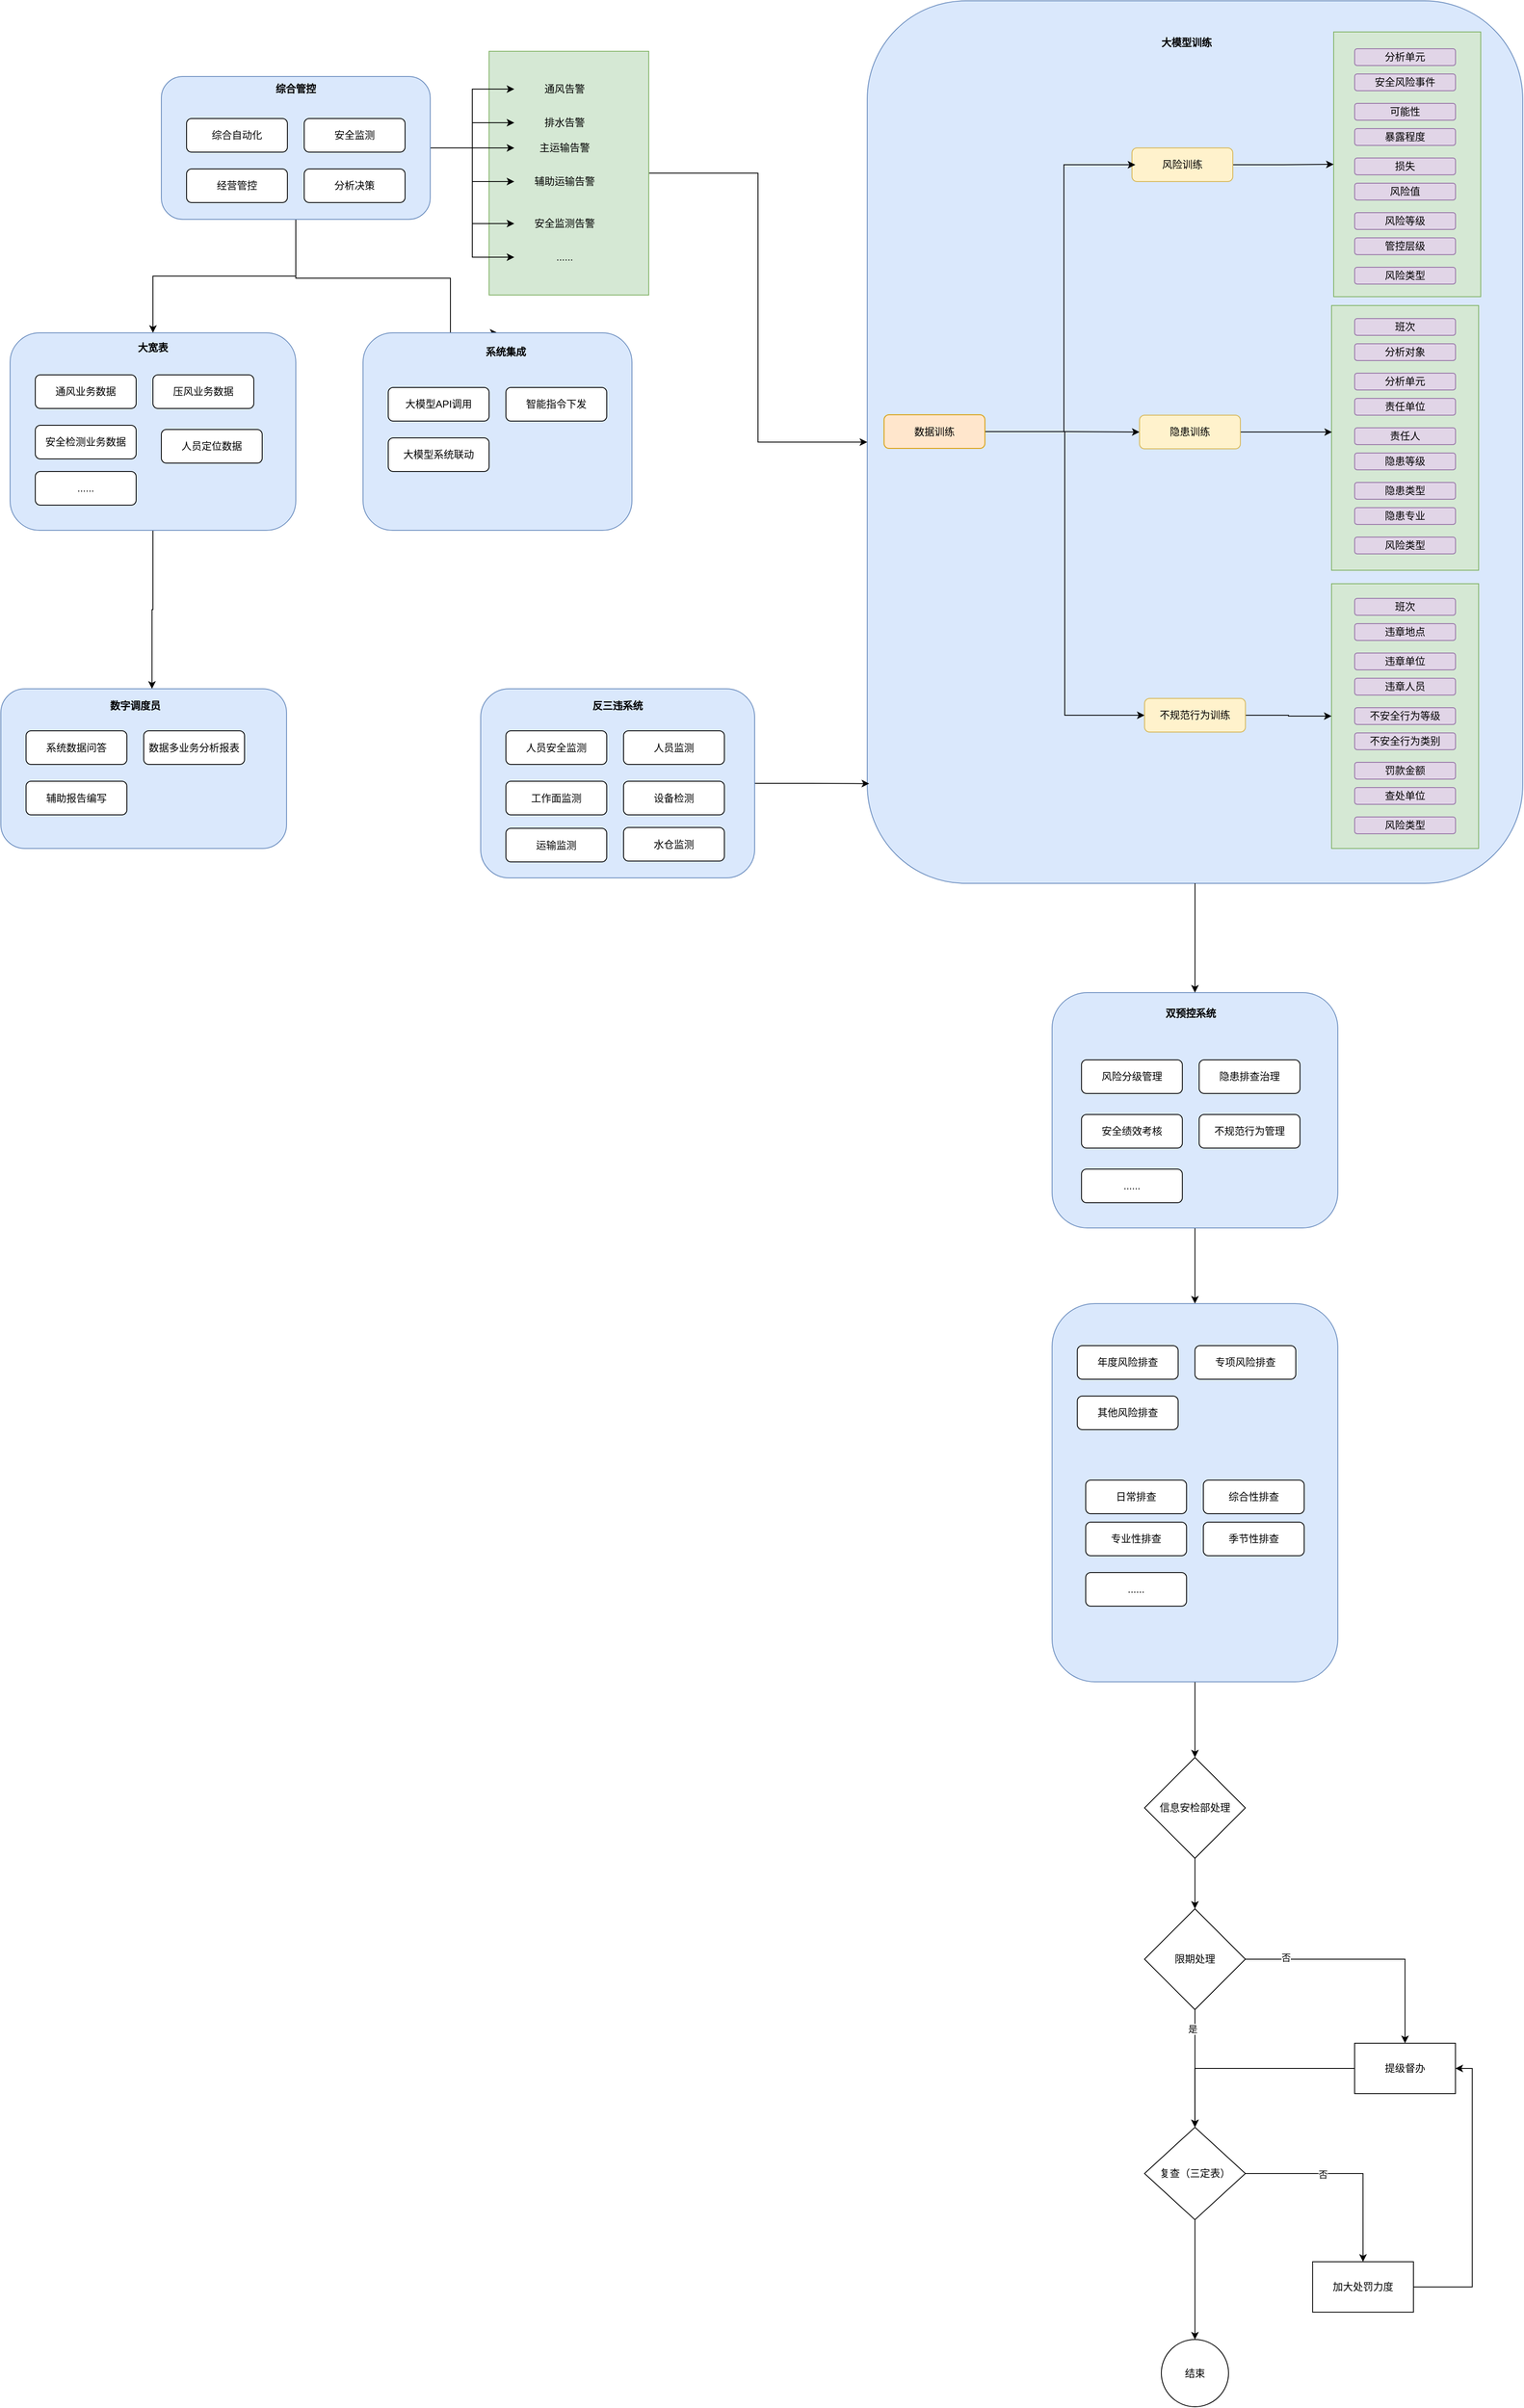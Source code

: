 <mxfile version="21.6.9" type="github">
  <diagram id="C5RBs43oDa-KdzZeNtuy" name="Page-1">
    <mxGraphModel dx="9122" dy="3785" grid="1" gridSize="10" guides="1" tooltips="1" connect="1" arrows="1" fold="1" page="1" pageScale="1" pageWidth="827" pageHeight="1169" math="0" shadow="0">
      <root>
        <mxCell id="WIyWlLk6GJQsqaUBKTNV-0" />
        <mxCell id="WIyWlLk6GJQsqaUBKTNV-1" parent="WIyWlLk6GJQsqaUBKTNV-0" />
        <mxCell id="GbgRb__HCXadz126l9WK-15" value="" style="rounded=1;whiteSpace=wrap;html=1;fillColor=#dae8fc;strokeColor=#6c8ebf;" vertex="1" parent="WIyWlLk6GJQsqaUBKTNV-1">
          <mxGeometry x="760" y="30" width="780" height="1050" as="geometry" />
        </mxCell>
        <mxCell id="GbgRb__HCXadz126l9WK-215" value="" style="rounded=0;whiteSpace=wrap;html=1;fillColor=#d5e8d4;strokeColor=#82b366;" vertex="1" parent="WIyWlLk6GJQsqaUBKTNV-1">
          <mxGeometry x="1312.5" y="723.5" width="175" height="315" as="geometry" />
        </mxCell>
        <mxCell id="GbgRb__HCXadz126l9WK-214" value="" style="rounded=0;whiteSpace=wrap;html=1;fillColor=#d5e8d4;strokeColor=#82b366;" vertex="1" parent="WIyWlLk6GJQsqaUBKTNV-1">
          <mxGeometry x="1312.5" y="392.5" width="175" height="315" as="geometry" />
        </mxCell>
        <mxCell id="GbgRb__HCXadz126l9WK-212" value="" style="rounded=0;whiteSpace=wrap;html=1;fillColor=#d5e8d4;strokeColor=#82b366;" vertex="1" parent="WIyWlLk6GJQsqaUBKTNV-1">
          <mxGeometry x="1315" y="67" width="175" height="315" as="geometry" />
        </mxCell>
        <mxCell id="GbgRb__HCXadz126l9WK-38" style="edgeStyle=orthogonalEdgeStyle;rounded=0;orthogonalLoop=1;jettySize=auto;html=1;entryX=0;entryY=0.5;entryDx=0;entryDy=0;" edge="1" parent="WIyWlLk6GJQsqaUBKTNV-1" source="GbgRb__HCXadz126l9WK-34" target="GbgRb__HCXadz126l9WK-15">
          <mxGeometry relative="1" as="geometry" />
        </mxCell>
        <mxCell id="GbgRb__HCXadz126l9WK-34" value="" style="rounded=0;whiteSpace=wrap;html=1;fillColor=#d5e8d4;strokeColor=#82b366;" vertex="1" parent="WIyWlLk6GJQsqaUBKTNV-1">
          <mxGeometry x="310" y="90" width="190" height="290" as="geometry" />
        </mxCell>
        <mxCell id="GbgRb__HCXadz126l9WK-39" style="edgeStyle=orthogonalEdgeStyle;rounded=0;orthogonalLoop=1;jettySize=auto;html=1;exitX=1;exitY=0.5;exitDx=0;exitDy=0;" edge="1" parent="WIyWlLk6GJQsqaUBKTNV-1" source="GbgRb__HCXadz126l9WK-1" target="GbgRb__HCXadz126l9WK-28">
          <mxGeometry relative="1" as="geometry" />
        </mxCell>
        <mxCell id="GbgRb__HCXadz126l9WK-40" style="edgeStyle=orthogonalEdgeStyle;rounded=0;orthogonalLoop=1;jettySize=auto;html=1;exitX=1;exitY=0.5;exitDx=0;exitDy=0;" edge="1" parent="WIyWlLk6GJQsqaUBKTNV-1" source="GbgRb__HCXadz126l9WK-1" target="GbgRb__HCXadz126l9WK-29">
          <mxGeometry relative="1" as="geometry" />
        </mxCell>
        <mxCell id="GbgRb__HCXadz126l9WK-41" style="edgeStyle=orthogonalEdgeStyle;rounded=0;orthogonalLoop=1;jettySize=auto;html=1;exitX=1;exitY=0.5;exitDx=0;exitDy=0;" edge="1" parent="WIyWlLk6GJQsqaUBKTNV-1" source="GbgRb__HCXadz126l9WK-1" target="GbgRb__HCXadz126l9WK-30">
          <mxGeometry relative="1" as="geometry" />
        </mxCell>
        <mxCell id="GbgRb__HCXadz126l9WK-42" style="edgeStyle=orthogonalEdgeStyle;rounded=0;orthogonalLoop=1;jettySize=auto;html=1;exitX=1;exitY=0.5;exitDx=0;exitDy=0;entryX=0;entryY=0.5;entryDx=0;entryDy=0;" edge="1" parent="WIyWlLk6GJQsqaUBKTNV-1" source="GbgRb__HCXadz126l9WK-1" target="GbgRb__HCXadz126l9WK-31">
          <mxGeometry relative="1" as="geometry" />
        </mxCell>
        <mxCell id="GbgRb__HCXadz126l9WK-43" style="edgeStyle=orthogonalEdgeStyle;rounded=0;orthogonalLoop=1;jettySize=auto;html=1;exitX=1;exitY=0.5;exitDx=0;exitDy=0;" edge="1" parent="WIyWlLk6GJQsqaUBKTNV-1" source="GbgRb__HCXadz126l9WK-1" target="GbgRb__HCXadz126l9WK-33">
          <mxGeometry relative="1" as="geometry" />
        </mxCell>
        <mxCell id="GbgRb__HCXadz126l9WK-44" style="edgeStyle=orthogonalEdgeStyle;rounded=0;orthogonalLoop=1;jettySize=auto;html=1;exitX=1;exitY=0.5;exitDx=0;exitDy=0;entryX=0;entryY=0.5;entryDx=0;entryDy=0;" edge="1" parent="WIyWlLk6GJQsqaUBKTNV-1" source="GbgRb__HCXadz126l9WK-1" target="GbgRb__HCXadz126l9WK-32">
          <mxGeometry relative="1" as="geometry" />
        </mxCell>
        <mxCell id="GbgRb__HCXadz126l9WK-187" style="edgeStyle=orthogonalEdgeStyle;rounded=0;orthogonalLoop=1;jettySize=auto;html=1;entryX=0.5;entryY=0;entryDx=0;entryDy=0;" edge="1" parent="WIyWlLk6GJQsqaUBKTNV-1" source="GbgRb__HCXadz126l9WK-1" target="GbgRb__HCXadz126l9WK-161">
          <mxGeometry relative="1" as="geometry">
            <Array as="points">
              <mxPoint x="80" y="360" />
              <mxPoint x="264" y="360" />
            </Array>
          </mxGeometry>
        </mxCell>
        <mxCell id="GbgRb__HCXadz126l9WK-219" style="edgeStyle=orthogonalEdgeStyle;rounded=0;orthogonalLoop=1;jettySize=auto;html=1;entryX=0.5;entryY=0;entryDx=0;entryDy=0;" edge="1" parent="WIyWlLk6GJQsqaUBKTNV-1" source="GbgRb__HCXadz126l9WK-1" target="GbgRb__HCXadz126l9WK-151">
          <mxGeometry relative="1" as="geometry" />
        </mxCell>
        <mxCell id="GbgRb__HCXadz126l9WK-1" value="" style="rounded=1;whiteSpace=wrap;html=1;fillColor=#dae8fc;strokeColor=#6c8ebf;" vertex="1" parent="WIyWlLk6GJQsqaUBKTNV-1">
          <mxGeometry x="-80" y="120" width="320" height="170" as="geometry" />
        </mxCell>
        <mxCell id="WIyWlLk6GJQsqaUBKTNV-3" value="综合自动化" style="rounded=1;whiteSpace=wrap;html=1;fontSize=12;glass=0;strokeWidth=1;shadow=0;" parent="WIyWlLk6GJQsqaUBKTNV-1" vertex="1">
          <mxGeometry x="-50" y="170" width="120" height="40" as="geometry" />
        </mxCell>
        <mxCell id="GbgRb__HCXadz126l9WK-0" value="安全监测" style="rounded=1;whiteSpace=wrap;html=1;fontSize=12;glass=0;strokeWidth=1;shadow=0;" vertex="1" parent="WIyWlLk6GJQsqaUBKTNV-1">
          <mxGeometry x="90" y="170" width="120" height="40" as="geometry" />
        </mxCell>
        <mxCell id="GbgRb__HCXadz126l9WK-2" value="经营管控" style="rounded=1;whiteSpace=wrap;html=1;fontSize=12;glass=0;strokeWidth=1;shadow=0;" vertex="1" parent="WIyWlLk6GJQsqaUBKTNV-1">
          <mxGeometry x="-50" y="230" width="120" height="40" as="geometry" />
        </mxCell>
        <mxCell id="GbgRb__HCXadz126l9WK-3" value="分析决策" style="rounded=1;whiteSpace=wrap;html=1;fontSize=12;glass=0;strokeWidth=1;shadow=0;" vertex="1" parent="WIyWlLk6GJQsqaUBKTNV-1">
          <mxGeometry x="90" y="230" width="120" height="40" as="geometry" />
        </mxCell>
        <mxCell id="GbgRb__HCXadz126l9WK-8" value="&lt;b&gt;综合管控&lt;/b&gt;" style="text;html=1;strokeColor=none;fillColor=none;align=center;verticalAlign=middle;whiteSpace=wrap;rounded=0;strokeWidth=1;" vertex="1" parent="WIyWlLk6GJQsqaUBKTNV-1">
          <mxGeometry x="-70" y="120" width="300" height="30" as="geometry" />
        </mxCell>
        <mxCell id="GbgRb__HCXadz126l9WK-199" style="edgeStyle=orthogonalEdgeStyle;rounded=0;orthogonalLoop=1;jettySize=auto;html=1;entryX=0.5;entryY=0;entryDx=0;entryDy=0;" edge="1" parent="WIyWlLk6GJQsqaUBKTNV-1" source="GbgRb__HCXadz126l9WK-9" target="GbgRb__HCXadz126l9WK-81">
          <mxGeometry relative="1" as="geometry" />
        </mxCell>
        <mxCell id="GbgRb__HCXadz126l9WK-9" value="" style="rounded=1;whiteSpace=wrap;html=1;fillColor=#dae8fc;strokeColor=#6c8ebf;" vertex="1" parent="WIyWlLk6GJQsqaUBKTNV-1">
          <mxGeometry x="979.94" y="1210" width="340" height="280" as="geometry" />
        </mxCell>
        <mxCell id="GbgRb__HCXadz126l9WK-10" value="风险分级管理" style="rounded=1;whiteSpace=wrap;html=1;fontSize=12;glass=0;strokeWidth=1;shadow=0;" vertex="1" parent="WIyWlLk6GJQsqaUBKTNV-1">
          <mxGeometry x="1014.94" y="1290" width="120" height="40" as="geometry" />
        </mxCell>
        <mxCell id="GbgRb__HCXadz126l9WK-11" value="隐患排查治理" style="rounded=1;whiteSpace=wrap;html=1;fontSize=12;glass=0;strokeWidth=1;shadow=0;" vertex="1" parent="WIyWlLk6GJQsqaUBKTNV-1">
          <mxGeometry x="1154.94" y="1290" width="120" height="40" as="geometry" />
        </mxCell>
        <mxCell id="GbgRb__HCXadz126l9WK-12" value="不规范行为管理" style="rounded=1;whiteSpace=wrap;html=1;fontSize=12;glass=0;strokeWidth=1;shadow=0;" vertex="1" parent="WIyWlLk6GJQsqaUBKTNV-1">
          <mxGeometry x="1154.94" y="1355" width="120" height="40" as="geometry" />
        </mxCell>
        <mxCell id="GbgRb__HCXadz126l9WK-13" value="安全绩效考核" style="rounded=1;whiteSpace=wrap;html=1;fontSize=12;glass=0;strokeWidth=1;shadow=0;" vertex="1" parent="WIyWlLk6GJQsqaUBKTNV-1">
          <mxGeometry x="1014.94" y="1355" width="120" height="40" as="geometry" />
        </mxCell>
        <mxCell id="GbgRb__HCXadz126l9WK-14" value="&lt;b&gt;双预控系统&lt;/b&gt;" style="text;html=1;strokeColor=none;fillColor=none;align=center;verticalAlign=middle;whiteSpace=wrap;rounded=0;strokeWidth=1;" vertex="1" parent="WIyWlLk6GJQsqaUBKTNV-1">
          <mxGeometry x="984.94" y="1220" width="320" height="30" as="geometry" />
        </mxCell>
        <mxCell id="GbgRb__HCXadz126l9WK-197" style="edgeStyle=orthogonalEdgeStyle;rounded=0;orthogonalLoop=1;jettySize=auto;html=1;entryX=0.5;entryY=0;entryDx=0;entryDy=0;" edge="1" parent="WIyWlLk6GJQsqaUBKTNV-1" source="GbgRb__HCXadz126l9WK-15" target="GbgRb__HCXadz126l9WK-9">
          <mxGeometry relative="1" as="geometry" />
        </mxCell>
        <mxCell id="GbgRb__HCXadz126l9WK-16" value="分析单元" style="rounded=1;whiteSpace=wrap;html=1;fontSize=12;glass=0;strokeWidth=1;shadow=0;fillColor=#e1d5e7;strokeColor=#9673a6;" vertex="1" parent="WIyWlLk6GJQsqaUBKTNV-1">
          <mxGeometry x="1340" y="87" width="120" height="20" as="geometry" />
        </mxCell>
        <mxCell id="GbgRb__HCXadz126l9WK-213" style="edgeStyle=orthogonalEdgeStyle;rounded=0;orthogonalLoop=1;jettySize=auto;html=1;entryX=0;entryY=0.5;entryDx=0;entryDy=0;" edge="1" parent="WIyWlLk6GJQsqaUBKTNV-1" source="GbgRb__HCXadz126l9WK-17" target="GbgRb__HCXadz126l9WK-212">
          <mxGeometry relative="1" as="geometry" />
        </mxCell>
        <mxCell id="GbgRb__HCXadz126l9WK-17" value="风险训练" style="rounded=1;whiteSpace=wrap;html=1;fontSize=12;glass=0;strokeWidth=1;shadow=0;fillColor=#fff2cc;strokeColor=#d6b656;" vertex="1" parent="WIyWlLk6GJQsqaUBKTNV-1">
          <mxGeometry x="1075" y="205" width="120" height="40" as="geometry" />
        </mxCell>
        <mxCell id="GbgRb__HCXadz126l9WK-208" style="edgeStyle=orthogonalEdgeStyle;rounded=0;orthogonalLoop=1;jettySize=auto;html=1;entryX=0;entryY=0.5;entryDx=0;entryDy=0;" edge="1" parent="WIyWlLk6GJQsqaUBKTNV-1">
          <mxGeometry relative="1" as="geometry">
            <mxPoint x="904" y="542.529" as="sourcePoint" />
            <mxPoint x="1079" y="225" as="targetPoint" />
            <Array as="points">
              <mxPoint x="994" y="543" />
              <mxPoint x="994" y="225" />
            </Array>
          </mxGeometry>
        </mxCell>
        <mxCell id="GbgRb__HCXadz126l9WK-209" style="edgeStyle=orthogonalEdgeStyle;rounded=0;orthogonalLoop=1;jettySize=auto;html=1;entryX=0;entryY=0.5;entryDx=0;entryDy=0;" edge="1" parent="WIyWlLk6GJQsqaUBKTNV-1" source="GbgRb__HCXadz126l9WK-18" target="GbgRb__HCXadz126l9WK-46">
          <mxGeometry relative="1" as="geometry" />
        </mxCell>
        <mxCell id="GbgRb__HCXadz126l9WK-210" style="edgeStyle=orthogonalEdgeStyle;rounded=0;orthogonalLoop=1;jettySize=auto;html=1;entryX=0;entryY=0.5;entryDx=0;entryDy=0;" edge="1" parent="WIyWlLk6GJQsqaUBKTNV-1" source="GbgRb__HCXadz126l9WK-18" target="GbgRb__HCXadz126l9WK-19">
          <mxGeometry relative="1" as="geometry" />
        </mxCell>
        <mxCell id="GbgRb__HCXadz126l9WK-18" value="数据训练" style="rounded=1;whiteSpace=wrap;html=1;fontSize=12;glass=0;strokeWidth=1;shadow=0;fillColor=#ffe6cc;strokeColor=#d79b00;" vertex="1" parent="WIyWlLk6GJQsqaUBKTNV-1">
          <mxGeometry x="780" y="522.5" width="120" height="40" as="geometry" />
        </mxCell>
        <mxCell id="GbgRb__HCXadz126l9WK-217" style="edgeStyle=orthogonalEdgeStyle;rounded=0;orthogonalLoop=1;jettySize=auto;html=1;entryX=0;entryY=0.5;entryDx=0;entryDy=0;" edge="1" parent="WIyWlLk6GJQsqaUBKTNV-1" source="GbgRb__HCXadz126l9WK-19" target="GbgRb__HCXadz126l9WK-215">
          <mxGeometry relative="1" as="geometry" />
        </mxCell>
        <mxCell id="GbgRb__HCXadz126l9WK-19" value="不规范行为训练" style="rounded=1;whiteSpace=wrap;html=1;fontSize=12;glass=0;strokeWidth=1;shadow=0;fillColor=#fff2cc;strokeColor=#d6b656;" vertex="1" parent="WIyWlLk6GJQsqaUBKTNV-1">
          <mxGeometry x="1090" y="860" width="120" height="40" as="geometry" />
        </mxCell>
        <mxCell id="GbgRb__HCXadz126l9WK-20" value="&lt;b&gt;大模型训练&lt;/b&gt;" style="text;html=1;strokeColor=none;fillColor=none;align=center;verticalAlign=middle;whiteSpace=wrap;rounded=0;strokeWidth=1;" vertex="1" parent="WIyWlLk6GJQsqaUBKTNV-1">
          <mxGeometry x="770" y="65" width="740" height="30" as="geometry" />
        </mxCell>
        <mxCell id="GbgRb__HCXadz126l9WK-28" value="通风告警" style="text;html=1;strokeColor=none;fillColor=none;align=center;verticalAlign=middle;whiteSpace=wrap;rounded=0;" vertex="1" parent="WIyWlLk6GJQsqaUBKTNV-1">
          <mxGeometry x="340" y="120" width="120" height="30" as="geometry" />
        </mxCell>
        <mxCell id="GbgRb__HCXadz126l9WK-29" value="排水告警" style="text;html=1;strokeColor=none;fillColor=none;align=center;verticalAlign=middle;whiteSpace=wrap;rounded=0;" vertex="1" parent="WIyWlLk6GJQsqaUBKTNV-1">
          <mxGeometry x="340" y="160" width="120" height="30" as="geometry" />
        </mxCell>
        <mxCell id="GbgRb__HCXadz126l9WK-30" value="主运输告警" style="text;html=1;strokeColor=none;fillColor=none;align=center;verticalAlign=middle;whiteSpace=wrap;rounded=0;" vertex="1" parent="WIyWlLk6GJQsqaUBKTNV-1">
          <mxGeometry x="340" y="190" width="120" height="30" as="geometry" />
        </mxCell>
        <mxCell id="GbgRb__HCXadz126l9WK-31" value="辅助运输告警" style="text;html=1;strokeColor=none;fillColor=none;align=center;verticalAlign=middle;whiteSpace=wrap;rounded=0;" vertex="1" parent="WIyWlLk6GJQsqaUBKTNV-1">
          <mxGeometry x="340" y="230" width="120" height="30" as="geometry" />
        </mxCell>
        <mxCell id="GbgRb__HCXadz126l9WK-32" value="......" style="text;html=1;strokeColor=none;fillColor=none;align=center;verticalAlign=middle;whiteSpace=wrap;rounded=0;" vertex="1" parent="WIyWlLk6GJQsqaUBKTNV-1">
          <mxGeometry x="340" y="320" width="120" height="30" as="geometry" />
        </mxCell>
        <mxCell id="GbgRb__HCXadz126l9WK-33" value="安全监测告警" style="text;html=1;strokeColor=none;fillColor=none;align=center;verticalAlign=middle;whiteSpace=wrap;rounded=0;" vertex="1" parent="WIyWlLk6GJQsqaUBKTNV-1">
          <mxGeometry x="340" y="280" width="120" height="30" as="geometry" />
        </mxCell>
        <mxCell id="GbgRb__HCXadz126l9WK-216" style="edgeStyle=orthogonalEdgeStyle;rounded=0;orthogonalLoop=1;jettySize=auto;html=1;entryX=0.003;entryY=0.478;entryDx=0;entryDy=0;entryPerimeter=0;" edge="1" parent="WIyWlLk6GJQsqaUBKTNV-1" source="GbgRb__HCXadz126l9WK-46" target="GbgRb__HCXadz126l9WK-214">
          <mxGeometry relative="1" as="geometry" />
        </mxCell>
        <mxCell id="GbgRb__HCXadz126l9WK-46" value="隐患训练" style="rounded=1;whiteSpace=wrap;html=1;fontSize=12;glass=0;strokeWidth=1;shadow=0;fillColor=#fff2cc;strokeColor=#d6b656;" vertex="1" parent="WIyWlLk6GJQsqaUBKTNV-1">
          <mxGeometry x="1084" y="523" width="120" height="40" as="geometry" />
        </mxCell>
        <mxCell id="GbgRb__HCXadz126l9WK-49" value="安全风险事件" style="rounded=1;whiteSpace=wrap;html=1;fontSize=12;glass=0;strokeWidth=1;shadow=0;fillColor=#e1d5e7;strokeColor=#9673a6;" vertex="1" parent="WIyWlLk6GJQsqaUBKTNV-1">
          <mxGeometry x="1340" y="117" width="120" height="20" as="geometry" />
        </mxCell>
        <mxCell id="GbgRb__HCXadz126l9WK-50" value="可能性" style="rounded=1;whiteSpace=wrap;html=1;fontSize=12;glass=0;strokeWidth=1;shadow=0;fillColor=#e1d5e7;strokeColor=#9673a6;" vertex="1" parent="WIyWlLk6GJQsqaUBKTNV-1">
          <mxGeometry x="1340" y="152" width="120" height="20" as="geometry" />
        </mxCell>
        <mxCell id="GbgRb__HCXadz126l9WK-51" value="暴露程度" style="rounded=1;whiteSpace=wrap;html=1;fontSize=12;glass=0;strokeWidth=1;shadow=0;fillColor=#e1d5e7;strokeColor=#9673a6;" vertex="1" parent="WIyWlLk6GJQsqaUBKTNV-1">
          <mxGeometry x="1340" y="182" width="120" height="20" as="geometry" />
        </mxCell>
        <mxCell id="GbgRb__HCXadz126l9WK-52" value="损失" style="rounded=1;whiteSpace=wrap;html=1;fontSize=12;glass=0;strokeWidth=1;shadow=0;fillColor=#e1d5e7;strokeColor=#9673a6;" vertex="1" parent="WIyWlLk6GJQsqaUBKTNV-1">
          <mxGeometry x="1340" y="217" width="120" height="20" as="geometry" />
        </mxCell>
        <mxCell id="GbgRb__HCXadz126l9WK-53" value="风险值" style="rounded=1;whiteSpace=wrap;html=1;fontSize=12;glass=0;strokeWidth=1;shadow=0;fillColor=#e1d5e7;strokeColor=#9673a6;" vertex="1" parent="WIyWlLk6GJQsqaUBKTNV-1">
          <mxGeometry x="1340" y="247" width="120" height="20" as="geometry" />
        </mxCell>
        <mxCell id="GbgRb__HCXadz126l9WK-54" value="风险等级" style="rounded=1;whiteSpace=wrap;html=1;fontSize=12;glass=0;strokeWidth=1;shadow=0;fillColor=#e1d5e7;strokeColor=#9673a6;" vertex="1" parent="WIyWlLk6GJQsqaUBKTNV-1">
          <mxGeometry x="1340" y="282" width="120" height="20" as="geometry" />
        </mxCell>
        <mxCell id="GbgRb__HCXadz126l9WK-55" value="管控层级" style="rounded=1;whiteSpace=wrap;html=1;fontSize=12;glass=0;strokeWidth=1;shadow=0;fillColor=#e1d5e7;strokeColor=#9673a6;" vertex="1" parent="WIyWlLk6GJQsqaUBKTNV-1">
          <mxGeometry x="1340" y="312" width="120" height="20" as="geometry" />
        </mxCell>
        <mxCell id="GbgRb__HCXadz126l9WK-56" value="风险类型" style="rounded=1;whiteSpace=wrap;html=1;fontSize=12;glass=0;strokeWidth=1;shadow=0;fillColor=#e1d5e7;strokeColor=#9673a6;" vertex="1" parent="WIyWlLk6GJQsqaUBKTNV-1">
          <mxGeometry x="1340" y="347" width="120" height="20" as="geometry" />
        </mxCell>
        <mxCell id="GbgRb__HCXadz126l9WK-58" value="班次" style="rounded=1;whiteSpace=wrap;html=1;fontSize=12;glass=0;strokeWidth=1;shadow=0;fillColor=#e1d5e7;strokeColor=#9673a6;" vertex="1" parent="WIyWlLk6GJQsqaUBKTNV-1">
          <mxGeometry x="1340" y="408" width="120" height="20" as="geometry" />
        </mxCell>
        <mxCell id="GbgRb__HCXadz126l9WK-59" value="分析对象" style="rounded=1;whiteSpace=wrap;html=1;fontSize=12;glass=0;strokeWidth=1;shadow=0;fillColor=#e1d5e7;strokeColor=#9673a6;" vertex="1" parent="WIyWlLk6GJQsqaUBKTNV-1">
          <mxGeometry x="1340" y="438" width="120" height="20" as="geometry" />
        </mxCell>
        <mxCell id="GbgRb__HCXadz126l9WK-60" value="分析单元" style="rounded=1;whiteSpace=wrap;html=1;fontSize=12;glass=0;strokeWidth=1;shadow=0;fillColor=#e1d5e7;strokeColor=#9673a6;" vertex="1" parent="WIyWlLk6GJQsqaUBKTNV-1">
          <mxGeometry x="1340" y="473" width="120" height="20" as="geometry" />
        </mxCell>
        <mxCell id="GbgRb__HCXadz126l9WK-61" value="责任单位" style="rounded=1;whiteSpace=wrap;html=1;fontSize=12;glass=0;strokeWidth=1;shadow=0;fillColor=#e1d5e7;strokeColor=#9673a6;" vertex="1" parent="WIyWlLk6GJQsqaUBKTNV-1">
          <mxGeometry x="1340" y="503" width="120" height="20" as="geometry" />
        </mxCell>
        <mxCell id="GbgRb__HCXadz126l9WK-62" value="责任人" style="rounded=1;whiteSpace=wrap;html=1;fontSize=12;glass=0;strokeWidth=1;shadow=0;fillColor=#e1d5e7;strokeColor=#9673a6;" vertex="1" parent="WIyWlLk6GJQsqaUBKTNV-1">
          <mxGeometry x="1340" y="538" width="120" height="20" as="geometry" />
        </mxCell>
        <mxCell id="GbgRb__HCXadz126l9WK-63" value="隐患等级" style="rounded=1;whiteSpace=wrap;html=1;fontSize=12;glass=0;strokeWidth=1;shadow=0;fillColor=#e1d5e7;strokeColor=#9673a6;" vertex="1" parent="WIyWlLk6GJQsqaUBKTNV-1">
          <mxGeometry x="1340" y="568" width="120" height="20" as="geometry" />
        </mxCell>
        <mxCell id="GbgRb__HCXadz126l9WK-64" value="隐患类型" style="rounded=1;whiteSpace=wrap;html=1;fontSize=12;glass=0;strokeWidth=1;shadow=0;fillColor=#e1d5e7;strokeColor=#9673a6;" vertex="1" parent="WIyWlLk6GJQsqaUBKTNV-1">
          <mxGeometry x="1340" y="603" width="120" height="20" as="geometry" />
        </mxCell>
        <mxCell id="GbgRb__HCXadz126l9WK-65" value="隐患专业" style="rounded=1;whiteSpace=wrap;html=1;fontSize=12;glass=0;strokeWidth=1;shadow=0;fillColor=#e1d5e7;strokeColor=#9673a6;" vertex="1" parent="WIyWlLk6GJQsqaUBKTNV-1">
          <mxGeometry x="1340" y="633" width="120" height="20" as="geometry" />
        </mxCell>
        <mxCell id="GbgRb__HCXadz126l9WK-66" value="风险类型" style="rounded=1;whiteSpace=wrap;html=1;fontSize=12;glass=0;strokeWidth=1;shadow=0;fillColor=#e1d5e7;strokeColor=#9673a6;" vertex="1" parent="WIyWlLk6GJQsqaUBKTNV-1">
          <mxGeometry x="1340" y="668" width="120" height="20" as="geometry" />
        </mxCell>
        <mxCell id="GbgRb__HCXadz126l9WK-67" value="班次" style="rounded=1;whiteSpace=wrap;html=1;fontSize=12;glass=0;strokeWidth=1;shadow=0;fillColor=#e1d5e7;strokeColor=#9673a6;" vertex="1" parent="WIyWlLk6GJQsqaUBKTNV-1">
          <mxGeometry x="1340" y="741" width="120" height="20" as="geometry" />
        </mxCell>
        <mxCell id="GbgRb__HCXadz126l9WK-68" value="违章地点" style="rounded=1;whiteSpace=wrap;html=1;fontSize=12;glass=0;strokeWidth=1;shadow=0;fillColor=#e1d5e7;strokeColor=#9673a6;" vertex="1" parent="WIyWlLk6GJQsqaUBKTNV-1">
          <mxGeometry x="1340" y="771" width="120" height="20" as="geometry" />
        </mxCell>
        <mxCell id="GbgRb__HCXadz126l9WK-69" value="违章单位" style="rounded=1;whiteSpace=wrap;html=1;fontSize=12;glass=0;strokeWidth=1;shadow=0;fillColor=#e1d5e7;strokeColor=#9673a6;" vertex="1" parent="WIyWlLk6GJQsqaUBKTNV-1">
          <mxGeometry x="1340" y="806" width="120" height="20" as="geometry" />
        </mxCell>
        <mxCell id="GbgRb__HCXadz126l9WK-70" value="违章人员" style="rounded=1;whiteSpace=wrap;html=1;fontSize=12;glass=0;strokeWidth=1;shadow=0;fillColor=#e1d5e7;strokeColor=#9673a6;" vertex="1" parent="WIyWlLk6GJQsqaUBKTNV-1">
          <mxGeometry x="1340" y="836" width="120" height="20" as="geometry" />
        </mxCell>
        <mxCell id="GbgRb__HCXadz126l9WK-71" value="不安全行为等级" style="rounded=1;whiteSpace=wrap;html=1;fontSize=12;glass=0;strokeWidth=1;shadow=0;fillColor=#e1d5e7;strokeColor=#9673a6;" vertex="1" parent="WIyWlLk6GJQsqaUBKTNV-1">
          <mxGeometry x="1340" y="871" width="120" height="20" as="geometry" />
        </mxCell>
        <mxCell id="GbgRb__HCXadz126l9WK-72" value="不安全行为类别" style="rounded=1;whiteSpace=wrap;html=1;fontSize=12;glass=0;strokeWidth=1;shadow=0;fillColor=#e1d5e7;strokeColor=#9673a6;" vertex="1" parent="WIyWlLk6GJQsqaUBKTNV-1">
          <mxGeometry x="1340" y="901" width="120" height="20" as="geometry" />
        </mxCell>
        <mxCell id="GbgRb__HCXadz126l9WK-73" value="罚款金额" style="rounded=1;whiteSpace=wrap;html=1;fontSize=12;glass=0;strokeWidth=1;shadow=0;fillColor=#e1d5e7;strokeColor=#9673a6;" vertex="1" parent="WIyWlLk6GJQsqaUBKTNV-1">
          <mxGeometry x="1340" y="936" width="120" height="20" as="geometry" />
        </mxCell>
        <mxCell id="GbgRb__HCXadz126l9WK-74" value="查处单位" style="rounded=1;whiteSpace=wrap;html=1;fontSize=12;glass=0;strokeWidth=1;shadow=0;fillColor=#e1d5e7;strokeColor=#9673a6;" vertex="1" parent="WIyWlLk6GJQsqaUBKTNV-1">
          <mxGeometry x="1340" y="966" width="120" height="20" as="geometry" />
        </mxCell>
        <mxCell id="GbgRb__HCXadz126l9WK-75" value="风险类型" style="rounded=1;whiteSpace=wrap;html=1;fontSize=12;glass=0;strokeWidth=1;shadow=0;fillColor=#e1d5e7;strokeColor=#9673a6;" vertex="1" parent="WIyWlLk6GJQsqaUBKTNV-1">
          <mxGeometry x="1340" y="1001" width="120" height="20" as="geometry" />
        </mxCell>
        <mxCell id="GbgRb__HCXadz126l9WK-80" value="......" style="rounded=1;whiteSpace=wrap;html=1;fontSize=12;glass=0;strokeWidth=1;shadow=0;" vertex="1" parent="WIyWlLk6GJQsqaUBKTNV-1">
          <mxGeometry x="1014.94" y="1420" width="120" height="40" as="geometry" />
        </mxCell>
        <mxCell id="GbgRb__HCXadz126l9WK-200" style="edgeStyle=orthogonalEdgeStyle;rounded=0;orthogonalLoop=1;jettySize=auto;html=1;entryX=0.5;entryY=0;entryDx=0;entryDy=0;" edge="1" parent="WIyWlLk6GJQsqaUBKTNV-1" source="GbgRb__HCXadz126l9WK-81" target="GbgRb__HCXadz126l9WK-107">
          <mxGeometry relative="1" as="geometry" />
        </mxCell>
        <mxCell id="GbgRb__HCXadz126l9WK-81" value="" style="rounded=1;whiteSpace=wrap;html=1;fillColor=#dae8fc;strokeColor=#6c8ebf;" vertex="1" parent="WIyWlLk6GJQsqaUBKTNV-1">
          <mxGeometry x="979.94" y="1580" width="340" height="450" as="geometry" />
        </mxCell>
        <mxCell id="GbgRb__HCXadz126l9WK-82" value="年度风险排查" style="rounded=1;whiteSpace=wrap;html=1;fontSize=12;glass=0;strokeWidth=1;shadow=0;" vertex="1" parent="WIyWlLk6GJQsqaUBKTNV-1">
          <mxGeometry x="1009.94" y="1630" width="120" height="40" as="geometry" />
        </mxCell>
        <mxCell id="GbgRb__HCXadz126l9WK-83" value="专项风险排查" style="rounded=1;whiteSpace=wrap;html=1;fontSize=12;glass=0;strokeWidth=1;shadow=0;" vertex="1" parent="WIyWlLk6GJQsqaUBKTNV-1">
          <mxGeometry x="1149.94" y="1630" width="120" height="40" as="geometry" />
        </mxCell>
        <mxCell id="GbgRb__HCXadz126l9WK-84" value="其他风险排查" style="rounded=1;whiteSpace=wrap;html=1;fontSize=12;glass=0;strokeWidth=1;shadow=0;" vertex="1" parent="WIyWlLk6GJQsqaUBKTNV-1">
          <mxGeometry x="1009.94" y="1690" width="120" height="40" as="geometry" />
        </mxCell>
        <mxCell id="GbgRb__HCXadz126l9WK-85" value="日常排查" style="rounded=1;whiteSpace=wrap;html=1;fontSize=12;glass=0;strokeWidth=1;shadow=0;" vertex="1" parent="WIyWlLk6GJQsqaUBKTNV-1">
          <mxGeometry x="1019.94" y="1790" width="120" height="40" as="geometry" />
        </mxCell>
        <mxCell id="GbgRb__HCXadz126l9WK-87" value="综合性排查" style="rounded=1;whiteSpace=wrap;html=1;fontSize=12;glass=0;strokeWidth=1;shadow=0;" vertex="1" parent="WIyWlLk6GJQsqaUBKTNV-1">
          <mxGeometry x="1159.94" y="1790" width="120" height="40" as="geometry" />
        </mxCell>
        <mxCell id="GbgRb__HCXadz126l9WK-89" value="专业性排查" style="rounded=1;whiteSpace=wrap;html=1;fontSize=12;glass=0;strokeWidth=1;shadow=0;" vertex="1" parent="WIyWlLk6GJQsqaUBKTNV-1">
          <mxGeometry x="1019.94" y="1840" width="120" height="40" as="geometry" />
        </mxCell>
        <mxCell id="GbgRb__HCXadz126l9WK-90" value="季节性排查" style="rounded=1;whiteSpace=wrap;html=1;fontSize=12;glass=0;strokeWidth=1;shadow=0;" vertex="1" parent="WIyWlLk6GJQsqaUBKTNV-1">
          <mxGeometry x="1159.94" y="1840" width="120" height="40" as="geometry" />
        </mxCell>
        <mxCell id="GbgRb__HCXadz126l9WK-91" value="......" style="rounded=1;whiteSpace=wrap;html=1;fontSize=12;glass=0;strokeWidth=1;shadow=0;" vertex="1" parent="WIyWlLk6GJQsqaUBKTNV-1">
          <mxGeometry x="1019.94" y="1900" width="120" height="40" as="geometry" />
        </mxCell>
        <mxCell id="GbgRb__HCXadz126l9WK-123" style="edgeStyle=orthogonalEdgeStyle;rounded=0;orthogonalLoop=1;jettySize=auto;html=1;entryX=0.5;entryY=0;entryDx=0;entryDy=0;" edge="1" parent="WIyWlLk6GJQsqaUBKTNV-1" source="GbgRb__HCXadz126l9WK-107" target="GbgRb__HCXadz126l9WK-118">
          <mxGeometry relative="1" as="geometry" />
        </mxCell>
        <mxCell id="GbgRb__HCXadz126l9WK-107" value="信息安检部处理" style="rhombus;whiteSpace=wrap;html=1;" vertex="1" parent="WIyWlLk6GJQsqaUBKTNV-1">
          <mxGeometry x="1089.94" y="2120" width="120" height="120" as="geometry" />
        </mxCell>
        <mxCell id="GbgRb__HCXadz126l9WK-201" style="edgeStyle=orthogonalEdgeStyle;rounded=0;orthogonalLoop=1;jettySize=auto;html=1;entryX=0.5;entryY=0;entryDx=0;entryDy=0;" edge="1" parent="WIyWlLk6GJQsqaUBKTNV-1" source="GbgRb__HCXadz126l9WK-118" target="GbgRb__HCXadz126l9WK-124">
          <mxGeometry relative="1" as="geometry" />
        </mxCell>
        <mxCell id="GbgRb__HCXadz126l9WK-202" value="否" style="edgeLabel;html=1;align=center;verticalAlign=middle;resizable=0;points=[];" vertex="1" connectable="0" parent="GbgRb__HCXadz126l9WK-201">
          <mxGeometry x="-0.674" y="2" relative="1" as="geometry">
            <mxPoint as="offset" />
          </mxGeometry>
        </mxCell>
        <mxCell id="GbgRb__HCXadz126l9WK-203" style="edgeStyle=orthogonalEdgeStyle;rounded=0;orthogonalLoop=1;jettySize=auto;html=1;entryX=0.5;entryY=0;entryDx=0;entryDy=0;" edge="1" parent="WIyWlLk6GJQsqaUBKTNV-1" source="GbgRb__HCXadz126l9WK-118" target="GbgRb__HCXadz126l9WK-133">
          <mxGeometry relative="1" as="geometry" />
        </mxCell>
        <mxCell id="GbgRb__HCXadz126l9WK-204" value="是" style="edgeLabel;html=1;align=center;verticalAlign=middle;resizable=0;points=[];" vertex="1" connectable="0" parent="GbgRb__HCXadz126l9WK-203">
          <mxGeometry x="-0.67" y="-3" relative="1" as="geometry">
            <mxPoint as="offset" />
          </mxGeometry>
        </mxCell>
        <mxCell id="GbgRb__HCXadz126l9WK-118" value="限期处理" style="rhombus;whiteSpace=wrap;html=1;" vertex="1" parent="WIyWlLk6GJQsqaUBKTNV-1">
          <mxGeometry x="1089.94" y="2300" width="120" height="120" as="geometry" />
        </mxCell>
        <mxCell id="GbgRb__HCXadz126l9WK-141" style="edgeStyle=orthogonalEdgeStyle;rounded=0;orthogonalLoop=1;jettySize=auto;html=1;entryX=0.5;entryY=0;entryDx=0;entryDy=0;" edge="1" parent="WIyWlLk6GJQsqaUBKTNV-1" source="GbgRb__HCXadz126l9WK-124" target="GbgRb__HCXadz126l9WK-133">
          <mxGeometry relative="1" as="geometry" />
        </mxCell>
        <mxCell id="GbgRb__HCXadz126l9WK-124" value="提级督办" style="rounded=0;whiteSpace=wrap;html=1;" vertex="1" parent="WIyWlLk6GJQsqaUBKTNV-1">
          <mxGeometry x="1339.94" y="2460" width="120" height="60" as="geometry" />
        </mxCell>
        <mxCell id="GbgRb__HCXadz126l9WK-132" value="结束" style="ellipse;whiteSpace=wrap;html=1;aspect=fixed;" vertex="1" parent="WIyWlLk6GJQsqaUBKTNV-1">
          <mxGeometry x="1109.94" y="2812.5" width="80" height="80" as="geometry" />
        </mxCell>
        <mxCell id="GbgRb__HCXadz126l9WK-139" style="edgeStyle=orthogonalEdgeStyle;rounded=0;orthogonalLoop=1;jettySize=auto;html=1;entryX=0.5;entryY=0;entryDx=0;entryDy=0;exitX=1;exitY=0.5;exitDx=0;exitDy=0;" edge="1" parent="WIyWlLk6GJQsqaUBKTNV-1" source="GbgRb__HCXadz126l9WK-133" target="GbgRb__HCXadz126l9WK-137">
          <mxGeometry relative="1" as="geometry" />
        </mxCell>
        <mxCell id="GbgRb__HCXadz126l9WK-140" value="否" style="edgeLabel;html=1;align=center;verticalAlign=middle;resizable=0;points=[];" vertex="1" connectable="0" parent="GbgRb__HCXadz126l9WK-139">
          <mxGeometry x="-0.247" y="-1" relative="1" as="geometry">
            <mxPoint as="offset" />
          </mxGeometry>
        </mxCell>
        <mxCell id="GbgRb__HCXadz126l9WK-205" style="edgeStyle=orthogonalEdgeStyle;rounded=0;orthogonalLoop=1;jettySize=auto;html=1;entryX=0.5;entryY=0;entryDx=0;entryDy=0;" edge="1" parent="WIyWlLk6GJQsqaUBKTNV-1" source="GbgRb__HCXadz126l9WK-133" target="GbgRb__HCXadz126l9WK-132">
          <mxGeometry relative="1" as="geometry" />
        </mxCell>
        <mxCell id="GbgRb__HCXadz126l9WK-133" value="复查（三定表）" style="rhombus;whiteSpace=wrap;html=1;" vertex="1" parent="WIyWlLk6GJQsqaUBKTNV-1">
          <mxGeometry x="1089.94" y="2560" width="120" height="110" as="geometry" />
        </mxCell>
        <mxCell id="GbgRb__HCXadz126l9WK-138" style="edgeStyle=orthogonalEdgeStyle;rounded=0;orthogonalLoop=1;jettySize=auto;html=1;entryX=1;entryY=0.5;entryDx=0;entryDy=0;exitX=1;exitY=0.5;exitDx=0;exitDy=0;" edge="1" parent="WIyWlLk6GJQsqaUBKTNV-1" source="GbgRb__HCXadz126l9WK-137" target="GbgRb__HCXadz126l9WK-124">
          <mxGeometry relative="1" as="geometry" />
        </mxCell>
        <mxCell id="GbgRb__HCXadz126l9WK-137" value="加大处罚力度" style="rounded=0;whiteSpace=wrap;html=1;" vertex="1" parent="WIyWlLk6GJQsqaUBKTNV-1">
          <mxGeometry x="1289.94" y="2720" width="120" height="60" as="geometry" />
        </mxCell>
        <mxCell id="GbgRb__HCXadz126l9WK-181" style="edgeStyle=orthogonalEdgeStyle;rounded=0;orthogonalLoop=1;jettySize=auto;html=1;entryX=0.529;entryY=0;entryDx=0;entryDy=0;entryPerimeter=0;" edge="1" parent="WIyWlLk6GJQsqaUBKTNV-1" source="GbgRb__HCXadz126l9WK-151" target="GbgRb__HCXadz126l9WK-171">
          <mxGeometry relative="1" as="geometry" />
        </mxCell>
        <mxCell id="GbgRb__HCXadz126l9WK-151" value="" style="rounded=1;whiteSpace=wrap;html=1;fillColor=#dae8fc;strokeColor=#6c8ebf;" vertex="1" parent="WIyWlLk6GJQsqaUBKTNV-1">
          <mxGeometry x="-260" y="425" width="340" height="235" as="geometry" />
        </mxCell>
        <mxCell id="GbgRb__HCXadz126l9WK-152" value="通风业务数据" style="rounded=1;whiteSpace=wrap;html=1;fontSize=12;glass=0;strokeWidth=1;shadow=0;" vertex="1" parent="WIyWlLk6GJQsqaUBKTNV-1">
          <mxGeometry x="-230" y="475" width="120" height="40" as="geometry" />
        </mxCell>
        <mxCell id="GbgRb__HCXadz126l9WK-153" value="压风业务数据" style="rounded=1;whiteSpace=wrap;html=1;fontSize=12;glass=0;strokeWidth=1;shadow=0;" vertex="1" parent="WIyWlLk6GJQsqaUBKTNV-1">
          <mxGeometry x="-90" y="475" width="120" height="40" as="geometry" />
        </mxCell>
        <mxCell id="GbgRb__HCXadz126l9WK-154" value="安全检测业务数据" style="rounded=1;whiteSpace=wrap;html=1;fontSize=12;glass=0;strokeWidth=1;shadow=0;" vertex="1" parent="WIyWlLk6GJQsqaUBKTNV-1">
          <mxGeometry x="-230" y="535" width="120" height="40" as="geometry" />
        </mxCell>
        <mxCell id="GbgRb__HCXadz126l9WK-155" value="人员定位数据" style="rounded=1;whiteSpace=wrap;html=1;fontSize=12;glass=0;strokeWidth=1;shadow=0;" vertex="1" parent="WIyWlLk6GJQsqaUBKTNV-1">
          <mxGeometry x="-80" y="540" width="120" height="40" as="geometry" />
        </mxCell>
        <mxCell id="GbgRb__HCXadz126l9WK-159" value="......" style="rounded=1;whiteSpace=wrap;html=1;fontSize=12;glass=0;strokeWidth=1;shadow=0;" vertex="1" parent="WIyWlLk6GJQsqaUBKTNV-1">
          <mxGeometry x="-230" y="590" width="120" height="40" as="geometry" />
        </mxCell>
        <mxCell id="GbgRb__HCXadz126l9WK-160" value="&lt;b&gt;大宽表&lt;/b&gt;" style="text;html=1;strokeColor=none;fillColor=none;align=center;verticalAlign=middle;whiteSpace=wrap;rounded=0;strokeWidth=1;" vertex="1" parent="WIyWlLk6GJQsqaUBKTNV-1">
          <mxGeometry x="-255" y="428" width="330" height="30" as="geometry" />
        </mxCell>
        <mxCell id="GbgRb__HCXadz126l9WK-161" value="" style="rounded=1;whiteSpace=wrap;html=1;fillColor=#dae8fc;strokeColor=#6c8ebf;" vertex="1" parent="WIyWlLk6GJQsqaUBKTNV-1">
          <mxGeometry x="160" y="425" width="320" height="235" as="geometry" />
        </mxCell>
        <mxCell id="GbgRb__HCXadz126l9WK-162" value="大模型API调用" style="rounded=1;whiteSpace=wrap;html=1;fontSize=12;glass=0;strokeWidth=1;shadow=0;" vertex="1" parent="WIyWlLk6GJQsqaUBKTNV-1">
          <mxGeometry x="190" y="490" width="120" height="40" as="geometry" />
        </mxCell>
        <mxCell id="GbgRb__HCXadz126l9WK-163" value="智能指令下发" style="rounded=1;whiteSpace=wrap;html=1;fontSize=12;glass=0;strokeWidth=1;shadow=0;" vertex="1" parent="WIyWlLk6GJQsqaUBKTNV-1">
          <mxGeometry x="330" y="490" width="120" height="40" as="geometry" />
        </mxCell>
        <mxCell id="GbgRb__HCXadz126l9WK-164" value="大模型系统联动" style="rounded=1;whiteSpace=wrap;html=1;fontSize=12;glass=0;strokeWidth=1;shadow=0;" vertex="1" parent="WIyWlLk6GJQsqaUBKTNV-1">
          <mxGeometry x="190" y="550" width="120" height="40" as="geometry" />
        </mxCell>
        <mxCell id="GbgRb__HCXadz126l9WK-170" value="&lt;b&gt;系统集成&lt;/b&gt;" style="text;html=1;strokeColor=none;fillColor=none;align=center;verticalAlign=middle;whiteSpace=wrap;rounded=0;strokeWidth=1;" vertex="1" parent="WIyWlLk6GJQsqaUBKTNV-1">
          <mxGeometry x="180" y="433" width="300" height="30" as="geometry" />
        </mxCell>
        <mxCell id="GbgRb__HCXadz126l9WK-171" value="" style="rounded=1;whiteSpace=wrap;html=1;fillColor=#dae8fc;strokeColor=#6c8ebf;" vertex="1" parent="WIyWlLk6GJQsqaUBKTNV-1">
          <mxGeometry x="-271" y="848.5" width="340" height="190" as="geometry" />
        </mxCell>
        <mxCell id="GbgRb__HCXadz126l9WK-172" value="系统数据问答" style="rounded=1;whiteSpace=wrap;html=1;fontSize=12;glass=0;strokeWidth=1;shadow=0;" vertex="1" parent="WIyWlLk6GJQsqaUBKTNV-1">
          <mxGeometry x="-241" y="898.5" width="120" height="40" as="geometry" />
        </mxCell>
        <mxCell id="GbgRb__HCXadz126l9WK-173" value="数据多业务分析报表" style="rounded=1;whiteSpace=wrap;html=1;fontSize=12;glass=0;strokeWidth=1;shadow=0;" vertex="1" parent="WIyWlLk6GJQsqaUBKTNV-1">
          <mxGeometry x="-101" y="898.5" width="120" height="40" as="geometry" />
        </mxCell>
        <mxCell id="GbgRb__HCXadz126l9WK-174" value="辅助报告编写" style="rounded=1;whiteSpace=wrap;html=1;fontSize=12;glass=0;strokeWidth=1;shadow=0;" vertex="1" parent="WIyWlLk6GJQsqaUBKTNV-1">
          <mxGeometry x="-241" y="958.5" width="120" height="40" as="geometry" />
        </mxCell>
        <mxCell id="GbgRb__HCXadz126l9WK-177" value="&lt;b&gt;数字调度员&lt;/b&gt;" style="text;html=1;strokeColor=none;fillColor=none;align=center;verticalAlign=middle;whiteSpace=wrap;rounded=0;strokeWidth=1;" vertex="1" parent="WIyWlLk6GJQsqaUBKTNV-1">
          <mxGeometry x="-261" y="853.5" width="300" height="30" as="geometry" />
        </mxCell>
        <mxCell id="GbgRb__HCXadz126l9WK-221" style="edgeStyle=orthogonalEdgeStyle;rounded=0;orthogonalLoop=1;jettySize=auto;html=1;entryX=0.003;entryY=0.887;entryDx=0;entryDy=0;entryPerimeter=0;" edge="1" parent="WIyWlLk6GJQsqaUBKTNV-1" source="GbgRb__HCXadz126l9WK-188" target="GbgRb__HCXadz126l9WK-15">
          <mxGeometry relative="1" as="geometry" />
        </mxCell>
        <mxCell id="GbgRb__HCXadz126l9WK-188" value="" style="rounded=1;whiteSpace=wrap;html=1;fillColor=#dae8fc;strokeColor=#6c8ebf;" vertex="1" parent="WIyWlLk6GJQsqaUBKTNV-1">
          <mxGeometry x="300" y="848.5" width="326" height="225" as="geometry" />
        </mxCell>
        <mxCell id="GbgRb__HCXadz126l9WK-189" value="人员安全监测" style="rounded=1;whiteSpace=wrap;html=1;fontSize=12;glass=0;strokeWidth=1;shadow=0;" vertex="1" parent="WIyWlLk6GJQsqaUBKTNV-1">
          <mxGeometry x="330" y="898.5" width="120" height="40" as="geometry" />
        </mxCell>
        <mxCell id="GbgRb__HCXadz126l9WK-190" value="人员监测" style="rounded=1;whiteSpace=wrap;html=1;fontSize=12;glass=0;strokeWidth=1;shadow=0;" vertex="1" parent="WIyWlLk6GJQsqaUBKTNV-1">
          <mxGeometry x="470" y="898.5" width="120" height="40" as="geometry" />
        </mxCell>
        <mxCell id="GbgRb__HCXadz126l9WK-191" value="工作面监测" style="rounded=1;whiteSpace=wrap;html=1;fontSize=12;glass=0;strokeWidth=1;shadow=0;" vertex="1" parent="WIyWlLk6GJQsqaUBKTNV-1">
          <mxGeometry x="330" y="958.5" width="120" height="40" as="geometry" />
        </mxCell>
        <mxCell id="GbgRb__HCXadz126l9WK-192" value="&lt;b&gt;反三违系统&lt;/b&gt;" style="text;html=1;strokeColor=none;fillColor=none;align=center;verticalAlign=middle;whiteSpace=wrap;rounded=0;strokeWidth=1;" vertex="1" parent="WIyWlLk6GJQsqaUBKTNV-1">
          <mxGeometry x="313" y="853.5" width="300" height="30" as="geometry" />
        </mxCell>
        <mxCell id="GbgRb__HCXadz126l9WK-194" value="设备检测" style="rounded=1;whiteSpace=wrap;html=1;fontSize=12;glass=0;strokeWidth=1;shadow=0;" vertex="1" parent="WIyWlLk6GJQsqaUBKTNV-1">
          <mxGeometry x="470" y="958.5" width="120" height="40" as="geometry" />
        </mxCell>
        <mxCell id="GbgRb__HCXadz126l9WK-195" value="运输监测" style="rounded=1;whiteSpace=wrap;html=1;fontSize=12;glass=0;strokeWidth=1;shadow=0;" vertex="1" parent="WIyWlLk6GJQsqaUBKTNV-1">
          <mxGeometry x="330" y="1014.5" width="120" height="40" as="geometry" />
        </mxCell>
        <mxCell id="GbgRb__HCXadz126l9WK-196" value="水仓监测" style="rounded=1;whiteSpace=wrap;html=1;fontSize=12;glass=0;strokeWidth=1;shadow=0;" vertex="1" parent="WIyWlLk6GJQsqaUBKTNV-1">
          <mxGeometry x="470" y="1013.5" width="120" height="40" as="geometry" />
        </mxCell>
        <mxCell id="GbgRb__HCXadz126l9WK-220" style="edgeStyle=orthogonalEdgeStyle;rounded=0;orthogonalLoop=1;jettySize=auto;html=1;exitX=0.5;exitY=1;exitDx=0;exitDy=0;" edge="1" parent="WIyWlLk6GJQsqaUBKTNV-1" source="GbgRb__HCXadz126l9WK-192" target="GbgRb__HCXadz126l9WK-192">
          <mxGeometry relative="1" as="geometry" />
        </mxCell>
      </root>
    </mxGraphModel>
  </diagram>
</mxfile>
